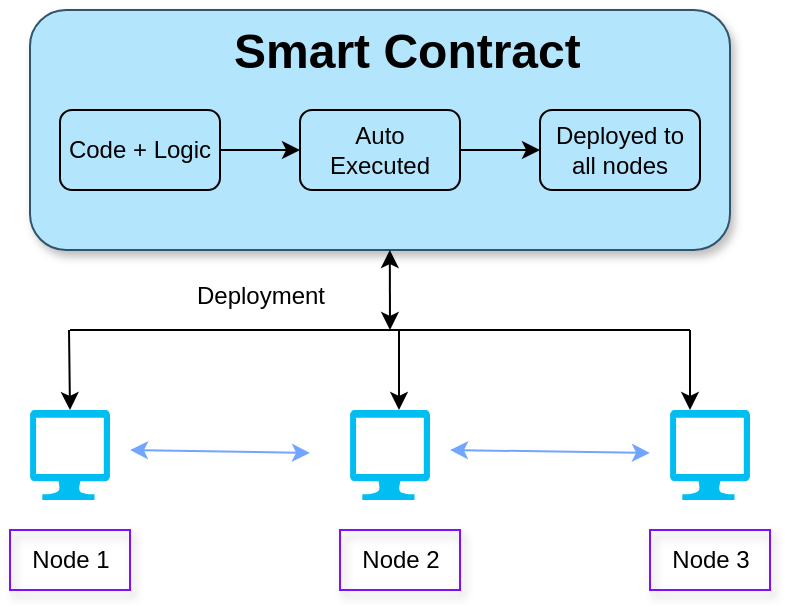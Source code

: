 <mxfile version="28.2.3">
  <diagram name="Page-1" id="FuapwNgKwrLi2nfUB71t">
    <mxGraphModel dx="1111" dy="465" grid="1" gridSize="10" guides="1" tooltips="1" connect="1" arrows="1" fold="1" page="1" pageScale="1" pageWidth="850" pageHeight="1100" math="0" shadow="0">
      <root>
        <mxCell id="0" />
        <mxCell id="1" parent="0" />
        <mxCell id="YcfwBVkOoydfdg2oq4Ly-3" value="" style="rounded=1;whiteSpace=wrap;html=1;strokeColor=#2F546C;shadow=1;fillColor=#B3E5FC;" vertex="1" parent="1">
          <mxGeometry x="160" y="80" width="350" height="120" as="geometry" />
        </mxCell>
        <mxCell id="YcfwBVkOoydfdg2oq4Ly-5" value="&lt;h1 style=&quot;margin-top: 0px;&quot;&gt;Smart Contract&lt;/h1&gt;&lt;p&gt;&lt;br&gt;&lt;/p&gt;" style="text;html=1;whiteSpace=wrap;overflow=hidden;rounded=0;" vertex="1" parent="1">
          <mxGeometry x="260" y="80" width="180" height="50" as="geometry" />
        </mxCell>
        <mxCell id="YcfwBVkOoydfdg2oq4Ly-19" style="edgeStyle=orthogonalEdgeStyle;rounded=0;orthogonalLoop=1;jettySize=auto;html=1;entryX=0;entryY=0.5;entryDx=0;entryDy=0;" edge="1" parent="1" source="YcfwBVkOoydfdg2oq4Ly-15" target="YcfwBVkOoydfdg2oq4Ly-16">
          <mxGeometry relative="1" as="geometry" />
        </mxCell>
        <mxCell id="YcfwBVkOoydfdg2oq4Ly-15" value="Auto Executed" style="rounded=1;whiteSpace=wrap;html=1;fillColor=#B3E5FC;" vertex="1" parent="1">
          <mxGeometry x="295" y="130" width="80" height="40" as="geometry" />
        </mxCell>
        <mxCell id="YcfwBVkOoydfdg2oq4Ly-16" value="Deployed to all nodes" style="rounded=1;whiteSpace=wrap;html=1;fillColor=#B3E5FC;" vertex="1" parent="1">
          <mxGeometry x="415" y="130" width="80" height="40" as="geometry" />
        </mxCell>
        <mxCell id="YcfwBVkOoydfdg2oq4Ly-18" style="edgeStyle=orthogonalEdgeStyle;rounded=0;orthogonalLoop=1;jettySize=auto;html=1;entryX=0;entryY=0.5;entryDx=0;entryDy=0;" edge="1" parent="1" source="YcfwBVkOoydfdg2oq4Ly-17" target="YcfwBVkOoydfdg2oq4Ly-15">
          <mxGeometry relative="1" as="geometry" />
        </mxCell>
        <mxCell id="YcfwBVkOoydfdg2oq4Ly-17" value="Code + Logic" style="rounded=1;whiteSpace=wrap;html=1;fillColor=#B3E5FC;" vertex="1" parent="1">
          <mxGeometry x="175" y="130" width="80" height="40" as="geometry" />
        </mxCell>
        <mxCell id="YcfwBVkOoydfdg2oq4Ly-22" value="" style="verticalLabelPosition=bottom;html=1;verticalAlign=top;align=center;strokeColor=none;fillColor=#00BEF2;shape=mxgraph.azure.computer;pointerEvents=1;" vertex="1" parent="1">
          <mxGeometry x="160" y="280" width="40" height="45" as="geometry" />
        </mxCell>
        <mxCell id="YcfwBVkOoydfdg2oq4Ly-27" value="" style="verticalLabelPosition=bottom;html=1;verticalAlign=top;align=center;strokeColor=none;fillColor=#00BEF2;shape=mxgraph.azure.computer;pointerEvents=1;" vertex="1" parent="1">
          <mxGeometry x="320" y="280" width="40" height="45" as="geometry" />
        </mxCell>
        <mxCell id="YcfwBVkOoydfdg2oq4Ly-29" value="" style="verticalLabelPosition=bottom;html=1;verticalAlign=top;align=center;strokeColor=none;fillColor=#00BEF2;shape=mxgraph.azure.computer;pointerEvents=1;" vertex="1" parent="1">
          <mxGeometry x="480" y="280" width="40" height="45" as="geometry" />
        </mxCell>
        <mxCell id="YcfwBVkOoydfdg2oq4Ly-30" value="Node 1" style="text;html=1;align=center;verticalAlign=middle;resizable=0;points=[];autosize=1;strokeColor=#7F10FF;fillColor=none;shadow=1;" vertex="1" parent="1">
          <mxGeometry x="150" y="340" width="60" height="30" as="geometry" />
        </mxCell>
        <mxCell id="YcfwBVkOoydfdg2oq4Ly-31" value="" style="endArrow=classic;startArrow=classic;html=1;rounded=0;fillColor=#2727FF;strokeColor=#71A5FF;" edge="1" parent="1">
          <mxGeometry width="50" height="50" relative="1" as="geometry">
            <mxPoint x="210" y="300" as="sourcePoint" />
            <mxPoint x="300" y="301.5" as="targetPoint" />
          </mxGeometry>
        </mxCell>
        <mxCell id="YcfwBVkOoydfdg2oq4Ly-35" value="" style="endArrow=classic;startArrow=classic;html=1;rounded=0;fillColor=#2727FF;strokeColor=#71A5FF;" edge="1" parent="1">
          <mxGeometry width="50" height="50" relative="1" as="geometry">
            <mxPoint x="370" y="300" as="sourcePoint" />
            <mxPoint x="470" y="301.5" as="targetPoint" />
          </mxGeometry>
        </mxCell>
        <mxCell id="YcfwBVkOoydfdg2oq4Ly-38" value="Node 2" style="text;html=1;align=center;verticalAlign=middle;resizable=0;points=[];autosize=1;strokeColor=#7F10FF;fillColor=none;shadow=1;" vertex="1" parent="1">
          <mxGeometry x="315" y="340" width="60" height="30" as="geometry" />
        </mxCell>
        <mxCell id="YcfwBVkOoydfdg2oq4Ly-39" value="Node 3" style="text;html=1;align=center;verticalAlign=middle;resizable=0;points=[];autosize=1;strokeColor=#7F10FF;fillColor=none;shadow=1;" vertex="1" parent="1">
          <mxGeometry x="470" y="340" width="60" height="30" as="geometry" />
        </mxCell>
        <mxCell id="YcfwBVkOoydfdg2oq4Ly-40" value="" style="endArrow=none;html=1;rounded=0;" edge="1" parent="1">
          <mxGeometry width="50" height="50" relative="1" as="geometry">
            <mxPoint x="180" y="240" as="sourcePoint" />
            <mxPoint x="490" y="240" as="targetPoint" />
          </mxGeometry>
        </mxCell>
        <mxCell id="YcfwBVkOoydfdg2oq4Ly-42" value="" style="endArrow=classic;html=1;rounded=0;" edge="1" parent="1">
          <mxGeometry width="50" height="50" relative="1" as="geometry">
            <mxPoint x="344.5" y="240" as="sourcePoint" />
            <mxPoint x="344.5" y="280" as="targetPoint" />
          </mxGeometry>
        </mxCell>
        <mxCell id="YcfwBVkOoydfdg2oq4Ly-43" value="" style="endArrow=classic;html=1;rounded=0;" edge="1" parent="1">
          <mxGeometry width="50" height="50" relative="1" as="geometry">
            <mxPoint x="179.5" y="240" as="sourcePoint" />
            <mxPoint x="180" y="280" as="targetPoint" />
          </mxGeometry>
        </mxCell>
        <mxCell id="YcfwBVkOoydfdg2oq4Ly-44" value="" style="endArrow=classic;html=1;rounded=0;" edge="1" parent="1">
          <mxGeometry width="50" height="50" relative="1" as="geometry">
            <mxPoint x="490" y="240" as="sourcePoint" />
            <mxPoint x="490" y="280" as="targetPoint" />
          </mxGeometry>
        </mxCell>
        <mxCell id="YcfwBVkOoydfdg2oq4Ly-45" value="" style="endArrow=classic;startArrow=classic;html=1;rounded=0;entryX=0.514;entryY=1;entryDx=0;entryDy=0;entryPerimeter=0;" edge="1" parent="1" target="YcfwBVkOoydfdg2oq4Ly-3">
          <mxGeometry width="50" height="50" relative="1" as="geometry">
            <mxPoint x="340" y="240" as="sourcePoint" />
            <mxPoint x="340" y="210" as="targetPoint" />
          </mxGeometry>
        </mxCell>
        <mxCell id="YcfwBVkOoydfdg2oq4Ly-46" value="Deployment" style="text;html=1;align=center;verticalAlign=middle;resizable=0;points=[];autosize=1;strokeColor=none;fillColor=none;" vertex="1" parent="1">
          <mxGeometry x="230" y="208" width="90" height="30" as="geometry" />
        </mxCell>
      </root>
    </mxGraphModel>
  </diagram>
</mxfile>
